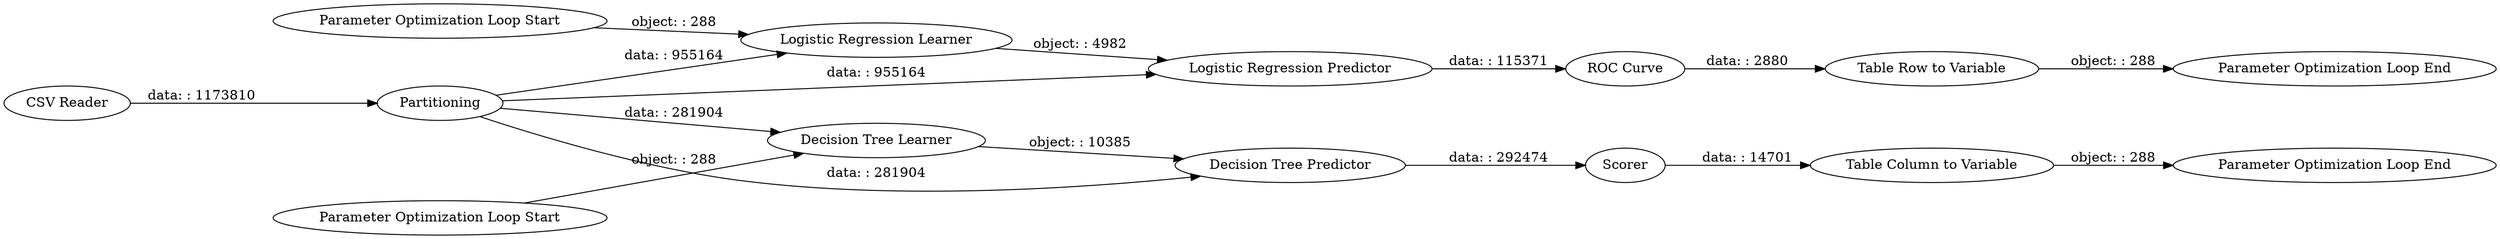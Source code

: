 digraph {
	"-1833632758991148621_9" [label="Decision Tree Predictor"]
	"-1833632758991148621_1" [label="CSV Reader"]
	"-1833632758991148621_20" [label="Table Column to Variable"]
	"-1833632758991148621_19" [label="Parameter Optimization Loop End"]
	"-1833632758991148621_6" [label=Partitioning]
	"-1833632758991148621_15" [label="ROC Curve"]
	"-1833632758991148621_10" [label="Logistic Regression Predictor"]
	"-1833632758991148621_14" [label="Parameter Optimization Loop Start"]
	"-1833632758991148621_7" [label="Logistic Regression Learner"]
	"-1833632758991148621_16" [label="Table Row to Variable"]
	"-1833632758991148621_12" [label=Scorer]
	"-1833632758991148621_13" [label="Parameter Optimization Loop Start"]
	"-1833632758991148621_8" [label="Decision Tree Learner"]
	"-1833632758991148621_17" [label="Parameter Optimization Loop End"]
	"-1833632758991148621_15" -> "-1833632758991148621_16" [label="data: : 2880"]
	"-1833632758991148621_1" -> "-1833632758991148621_6" [label="data: : 1173810"]
	"-1833632758991148621_6" -> "-1833632758991148621_10" [label="data: : 955164"]
	"-1833632758991148621_9" -> "-1833632758991148621_12" [label="data: : 292474"]
	"-1833632758991148621_10" -> "-1833632758991148621_15" [label="data: : 115371"]
	"-1833632758991148621_6" -> "-1833632758991148621_9" [label="data: : 281904"]
	"-1833632758991148621_7" -> "-1833632758991148621_10" [label="object: : 4982"]
	"-1833632758991148621_13" -> "-1833632758991148621_7" [label="object: : 288"]
	"-1833632758991148621_6" -> "-1833632758991148621_7" [label="data: : 955164"]
	"-1833632758991148621_14" -> "-1833632758991148621_8" [label="object: : 288"]
	"-1833632758991148621_20" -> "-1833632758991148621_19" [label="object: : 288"]
	"-1833632758991148621_6" -> "-1833632758991148621_8" [label="data: : 281904"]
	"-1833632758991148621_12" -> "-1833632758991148621_20" [label="data: : 14701"]
	"-1833632758991148621_16" -> "-1833632758991148621_17" [label="object: : 288"]
	"-1833632758991148621_8" -> "-1833632758991148621_9" [label="object: : 10385"]
	rankdir=LR
}
